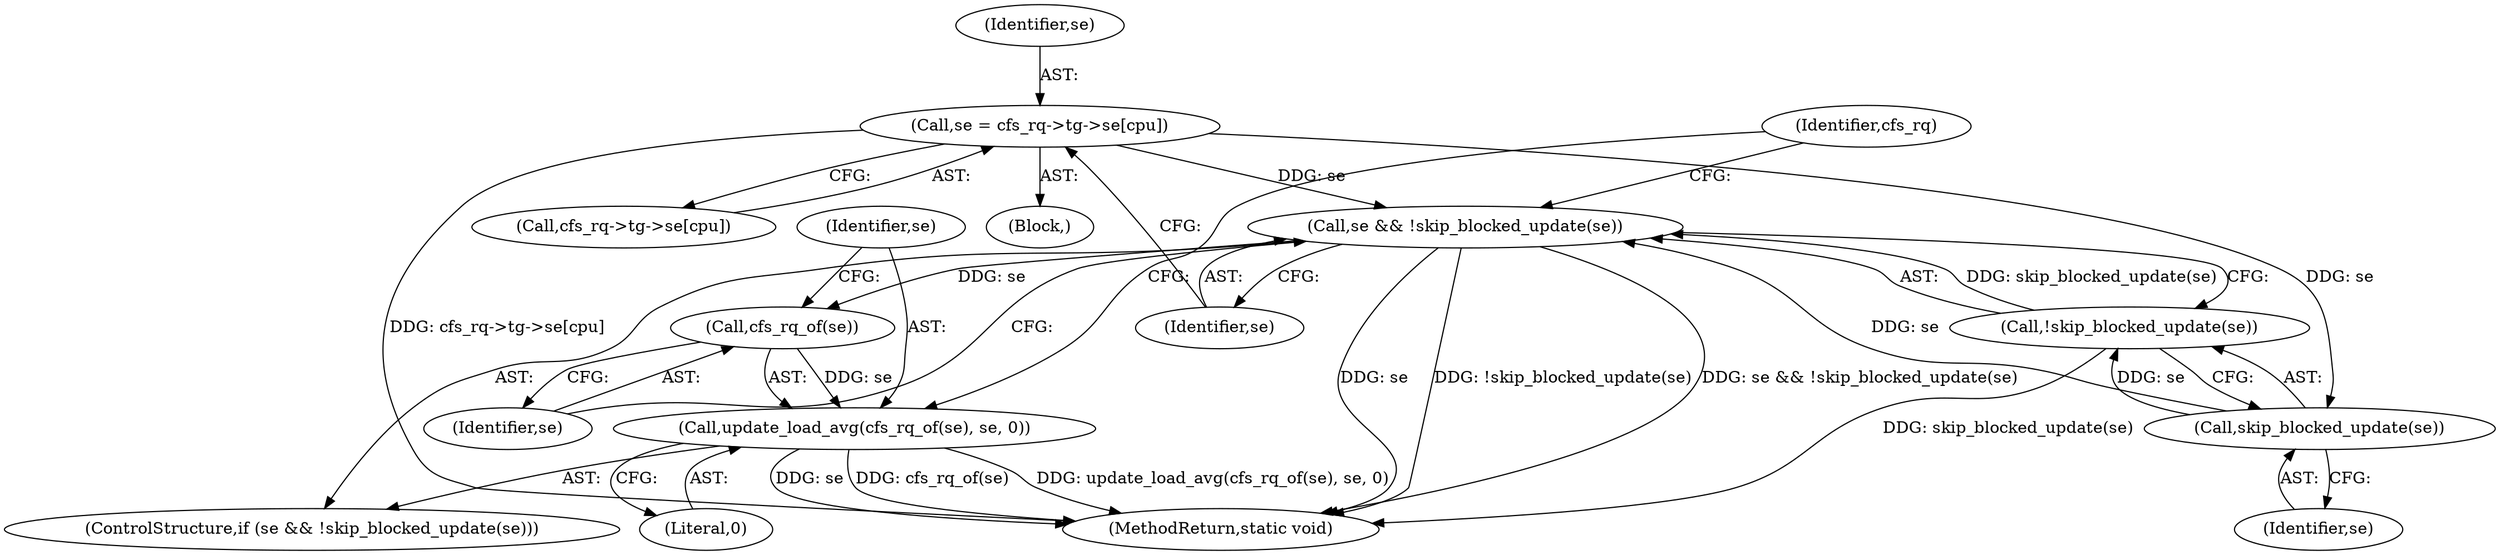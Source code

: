 digraph "0_linux_c40f7d74c741a907cfaeb73a7697081881c497d0_1@array" {
"1000140" [label="(Call,se = cfs_rq->tg->se[cpu])"];
"1000150" [label="(Call,se && !skip_blocked_update(se))"];
"1000156" [label="(Call,cfs_rq_of(se))"];
"1000155" [label="(Call,update_load_avg(cfs_rq_of(se), se, 0))"];
"1000153" [label="(Call,skip_blocked_update(se))"];
"1000152" [label="(Call,!skip_blocked_update(se))"];
"1000149" [label="(ControlStructure,if (se && !skip_blocked_update(se)))"];
"1000153" [label="(Call,skip_blocked_update(se))"];
"1000152" [label="(Call,!skip_blocked_update(se))"];
"1000155" [label="(Call,update_load_avg(cfs_rq_of(se), se, 0))"];
"1000154" [label="(Identifier,se)"];
"1000156" [label="(Call,cfs_rq_of(se))"];
"1000159" [label="(Literal,0)"];
"1000140" [label="(Call,se = cfs_rq->tg->se[cpu])"];
"1000142" [label="(Call,cfs_rq->tg->se[cpu])"];
"1000158" [label="(Identifier,se)"];
"1000162" [label="(Identifier,cfs_rq)"];
"1000150" [label="(Call,se && !skip_blocked_update(se))"];
"1000141" [label="(Identifier,se)"];
"1000151" [label="(Identifier,se)"];
"1000214" [label="(MethodReturn,static void)"];
"1000157" [label="(Identifier,se)"];
"1000126" [label="(Block,)"];
"1000140" -> "1000126"  [label="AST: "];
"1000140" -> "1000142"  [label="CFG: "];
"1000141" -> "1000140"  [label="AST: "];
"1000142" -> "1000140"  [label="AST: "];
"1000151" -> "1000140"  [label="CFG: "];
"1000140" -> "1000214"  [label="DDG: cfs_rq->tg->se[cpu]"];
"1000140" -> "1000150"  [label="DDG: se"];
"1000140" -> "1000153"  [label="DDG: se"];
"1000150" -> "1000149"  [label="AST: "];
"1000150" -> "1000151"  [label="CFG: "];
"1000150" -> "1000152"  [label="CFG: "];
"1000151" -> "1000150"  [label="AST: "];
"1000152" -> "1000150"  [label="AST: "];
"1000157" -> "1000150"  [label="CFG: "];
"1000162" -> "1000150"  [label="CFG: "];
"1000150" -> "1000214"  [label="DDG: se"];
"1000150" -> "1000214"  [label="DDG: !skip_blocked_update(se)"];
"1000150" -> "1000214"  [label="DDG: se && !skip_blocked_update(se)"];
"1000153" -> "1000150"  [label="DDG: se"];
"1000152" -> "1000150"  [label="DDG: skip_blocked_update(se)"];
"1000150" -> "1000156"  [label="DDG: se"];
"1000156" -> "1000155"  [label="AST: "];
"1000156" -> "1000157"  [label="CFG: "];
"1000157" -> "1000156"  [label="AST: "];
"1000158" -> "1000156"  [label="CFG: "];
"1000156" -> "1000155"  [label="DDG: se"];
"1000155" -> "1000149"  [label="AST: "];
"1000155" -> "1000159"  [label="CFG: "];
"1000158" -> "1000155"  [label="AST: "];
"1000159" -> "1000155"  [label="AST: "];
"1000162" -> "1000155"  [label="CFG: "];
"1000155" -> "1000214"  [label="DDG: cfs_rq_of(se)"];
"1000155" -> "1000214"  [label="DDG: update_load_avg(cfs_rq_of(se), se, 0)"];
"1000155" -> "1000214"  [label="DDG: se"];
"1000153" -> "1000152"  [label="AST: "];
"1000153" -> "1000154"  [label="CFG: "];
"1000154" -> "1000153"  [label="AST: "];
"1000152" -> "1000153"  [label="CFG: "];
"1000153" -> "1000152"  [label="DDG: se"];
"1000152" -> "1000214"  [label="DDG: skip_blocked_update(se)"];
}
